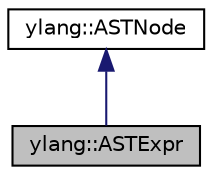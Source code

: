 digraph "ylang::ASTExpr"
{
 // LATEX_PDF_SIZE
  edge [fontname="Helvetica",fontsize="10",labelfontname="Helvetica",labelfontsize="10"];
  node [fontname="Helvetica",fontsize="10",shape=record];
  Node1 [label="ylang::ASTExpr",height=0.2,width=0.4,color="black", fillcolor="grey75", style="filled", fontcolor="black",tooltip="Abstract class used to represent an expression in the AST."];
  Node2 -> Node1 [dir="back",color="midnightblue",fontsize="10",style="solid"];
  Node2 [label="ylang::ASTNode",height=0.2,width=0.4,color="black", fillcolor="white", style="filled",URL="$de/d45/classylang_1_1ASTNode.html",tooltip="Abstract class used to represent a node in the AST."];
}
